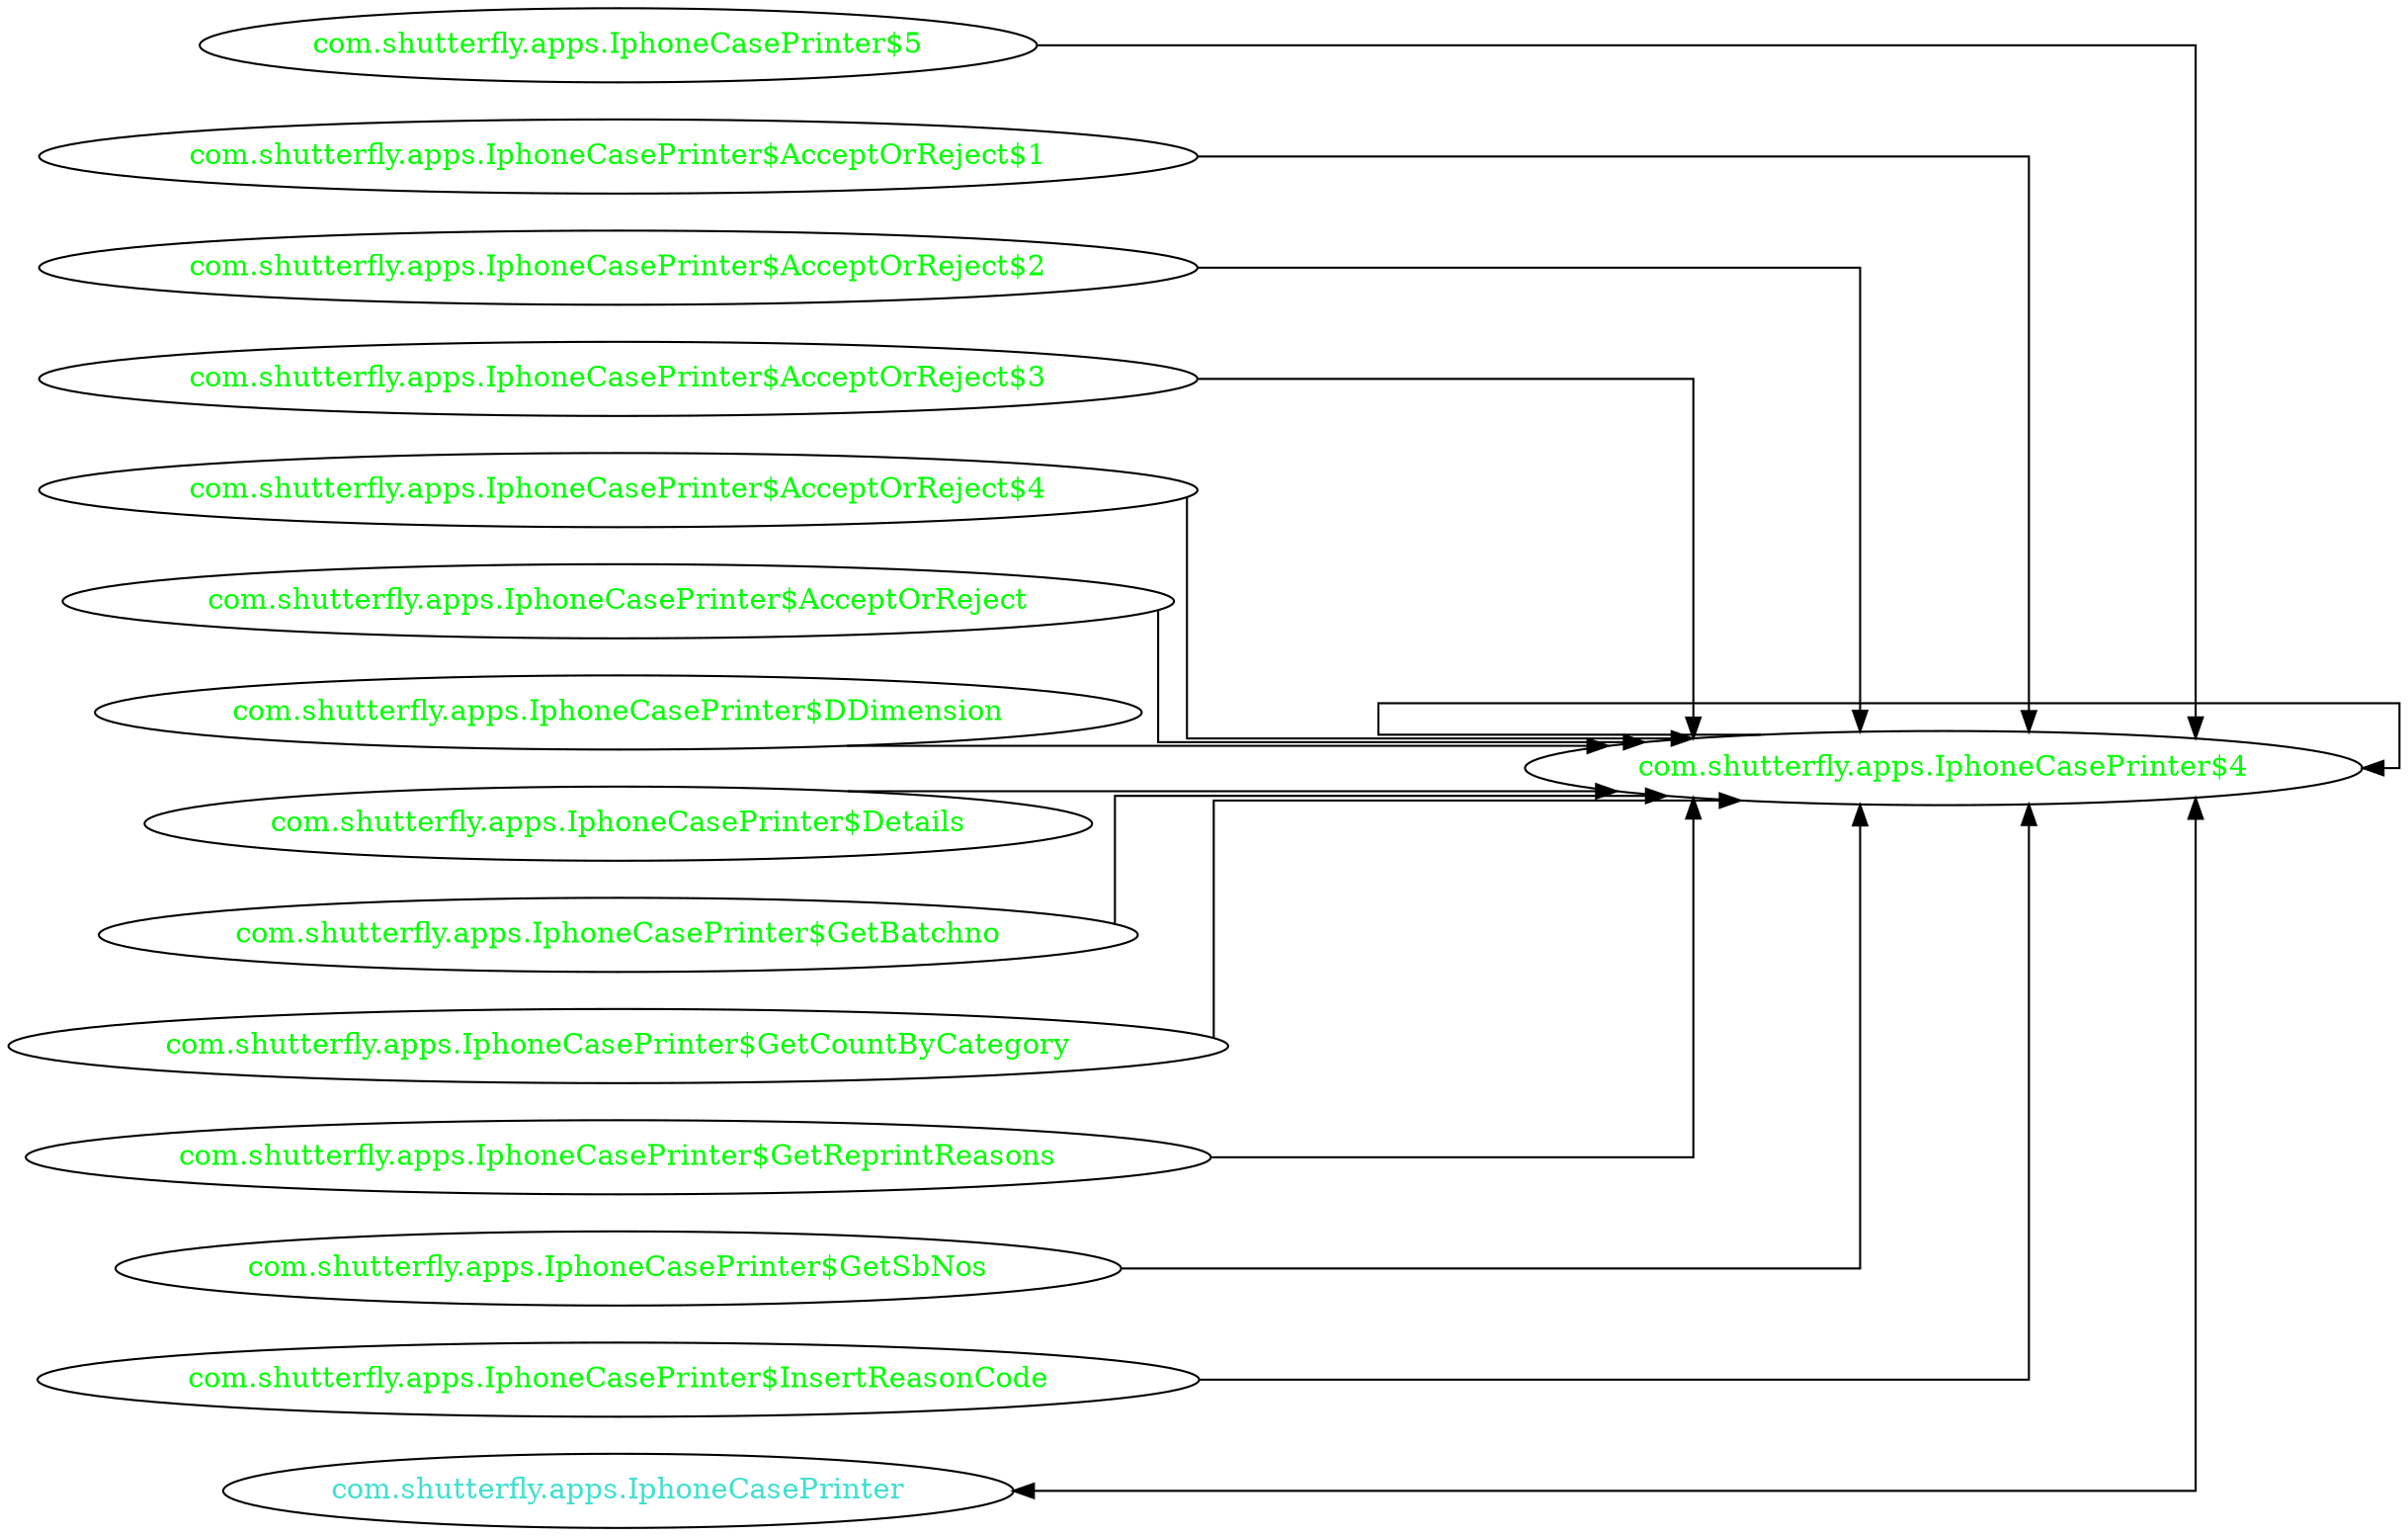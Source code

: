 digraph dependencyGraph {
 concentrate=true;
 ranksep="2.0";
 rankdir="LR"; 
 splines="ortho";
"com.shutterfly.apps.IphoneCasePrinter$4" [fontcolor="red"];
"com.shutterfly.apps.IphoneCasePrinter$4" [ fontcolor="green" ];
"com.shutterfly.apps.IphoneCasePrinter$4"->"com.shutterfly.apps.IphoneCasePrinter$4";
"com.shutterfly.apps.IphoneCasePrinter$5" [ fontcolor="green" ];
"com.shutterfly.apps.IphoneCasePrinter$5"->"com.shutterfly.apps.IphoneCasePrinter$4";
"com.shutterfly.apps.IphoneCasePrinter$AcceptOrReject$1" [ fontcolor="green" ];
"com.shutterfly.apps.IphoneCasePrinter$AcceptOrReject$1"->"com.shutterfly.apps.IphoneCasePrinter$4";
"com.shutterfly.apps.IphoneCasePrinter$AcceptOrReject$2" [ fontcolor="green" ];
"com.shutterfly.apps.IphoneCasePrinter$AcceptOrReject$2"->"com.shutterfly.apps.IphoneCasePrinter$4";
"com.shutterfly.apps.IphoneCasePrinter$AcceptOrReject$3" [ fontcolor="green" ];
"com.shutterfly.apps.IphoneCasePrinter$AcceptOrReject$3"->"com.shutterfly.apps.IphoneCasePrinter$4";
"com.shutterfly.apps.IphoneCasePrinter$AcceptOrReject$4" [ fontcolor="green" ];
"com.shutterfly.apps.IphoneCasePrinter$AcceptOrReject$4"->"com.shutterfly.apps.IphoneCasePrinter$4";
"com.shutterfly.apps.IphoneCasePrinter$AcceptOrReject" [ fontcolor="green" ];
"com.shutterfly.apps.IphoneCasePrinter$AcceptOrReject"->"com.shutterfly.apps.IphoneCasePrinter$4";
"com.shutterfly.apps.IphoneCasePrinter$DDimension" [ fontcolor="green" ];
"com.shutterfly.apps.IphoneCasePrinter$DDimension"->"com.shutterfly.apps.IphoneCasePrinter$4";
"com.shutterfly.apps.IphoneCasePrinter$Details" [ fontcolor="green" ];
"com.shutterfly.apps.IphoneCasePrinter$Details"->"com.shutterfly.apps.IphoneCasePrinter$4";
"com.shutterfly.apps.IphoneCasePrinter$GetBatchno" [ fontcolor="green" ];
"com.shutterfly.apps.IphoneCasePrinter$GetBatchno"->"com.shutterfly.apps.IphoneCasePrinter$4";
"com.shutterfly.apps.IphoneCasePrinter$GetCountByCategory" [ fontcolor="green" ];
"com.shutterfly.apps.IphoneCasePrinter$GetCountByCategory"->"com.shutterfly.apps.IphoneCasePrinter$4";
"com.shutterfly.apps.IphoneCasePrinter$GetReprintReasons" [ fontcolor="green" ];
"com.shutterfly.apps.IphoneCasePrinter$GetReprintReasons"->"com.shutterfly.apps.IphoneCasePrinter$4";
"com.shutterfly.apps.IphoneCasePrinter$GetSbNos" [ fontcolor="green" ];
"com.shutterfly.apps.IphoneCasePrinter$GetSbNos"->"com.shutterfly.apps.IphoneCasePrinter$4";
"com.shutterfly.apps.IphoneCasePrinter$InsertReasonCode" [ fontcolor="green" ];
"com.shutterfly.apps.IphoneCasePrinter$InsertReasonCode"->"com.shutterfly.apps.IphoneCasePrinter$4";
"com.shutterfly.apps.IphoneCasePrinter" [ fontcolor="turquoise" ];
"com.shutterfly.apps.IphoneCasePrinter"->"com.shutterfly.apps.IphoneCasePrinter$4" [dir=both];
}